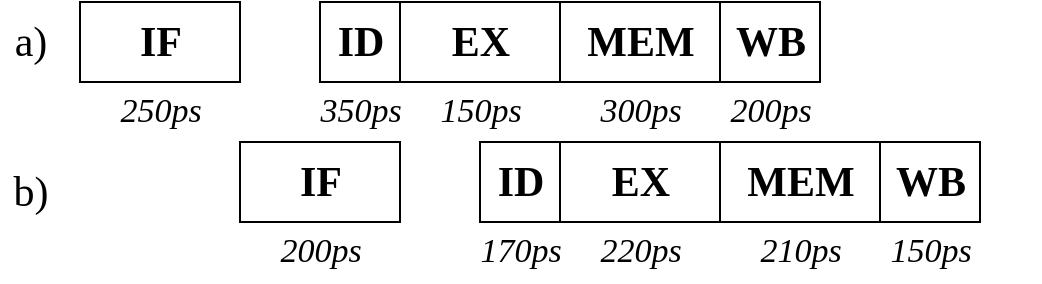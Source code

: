 <mxfile version="14.4.3" type="device"><diagram id="sYBgOib89V_mhC7ocUDW" name="Página-1"><mxGraphModel dx="911" dy="816" grid="1" gridSize="10" guides="1" tooltips="1" connect="1" arrows="1" fold="1" page="1" pageScale="1" pageWidth="827" pageHeight="1169" math="0" shadow="0"><root><mxCell id="0"/><mxCell id="1" parent="0"/><mxCell id="BY_oLs_ausWKVx5cG-Tk-23" value="a)" style="text;html=1;align=center;verticalAlign=middle;resizable=0;points=[];autosize=1;fontSize=21;fontFamily=Times New Roman;" vertex="1" parent="1"><mxGeometry x="60" y="215" width="30" height="30" as="geometry"/></mxCell><mxCell id="BY_oLs_ausWKVx5cG-Tk-24" value="b)" style="text;html=1;align=center;verticalAlign=middle;resizable=0;points=[];autosize=1;fontSize=21;fontFamily=Times New Roman;" vertex="1" parent="1"><mxGeometry x="60" y="290" width="30" height="30" as="geometry"/></mxCell><mxCell id="BY_oLs_ausWKVx5cG-Tk-37" value="" style="group" vertex="1" connectable="0" parent="1"><mxGeometry x="100" y="210" width="80" height="70" as="geometry"/></mxCell><mxCell id="BY_oLs_ausWKVx5cG-Tk-1" value="IF" style="verticalLabelPosition=middle;verticalAlign=middle;html=1;shape=mxgraph.basic.rect;fillColor2=none;strokeWidth=1;size=20;indent=5;labelPosition=center;align=center;fontStyle=1;fontFamily=Times New Roman;fontSize=21;" vertex="1" parent="BY_oLs_ausWKVx5cG-Tk-37"><mxGeometry width="80" height="40" as="geometry"/></mxCell><mxCell id="BY_oLs_ausWKVx5cG-Tk-25" value="250ps" style="text;html=1;align=center;verticalAlign=middle;resizable=0;points=[];autosize=1;fontSize=17;fontFamily=Times New Roman;fontStyle=2" vertex="1" parent="BY_oLs_ausWKVx5cG-Tk-37"><mxGeometry x="10" y="40" width="60" height="30" as="geometry"/></mxCell><mxCell id="BY_oLs_ausWKVx5cG-Tk-39" value="" style="group" vertex="1" connectable="0" parent="1"><mxGeometry x="260" y="210" width="80" height="70" as="geometry"/></mxCell><mxCell id="BY_oLs_ausWKVx5cG-Tk-3" value="EX" style="verticalLabelPosition=middle;verticalAlign=middle;html=1;shape=mxgraph.basic.rect;fillColor2=none;strokeWidth=1;size=20;indent=5;labelPosition=center;align=center;fontStyle=1;fontFamily=Times New Roman;fontSize=21;" vertex="1" parent="BY_oLs_ausWKVx5cG-Tk-39"><mxGeometry width="80" height="40" as="geometry"/></mxCell><mxCell id="BY_oLs_ausWKVx5cG-Tk-27" value="150ps" style="text;html=1;align=center;verticalAlign=middle;resizable=0;points=[];autosize=1;fontSize=17;fontFamily=Times New Roman;fontStyle=2" vertex="1" parent="BY_oLs_ausWKVx5cG-Tk-39"><mxGeometry x="10" y="40" width="60" height="30" as="geometry"/></mxCell><mxCell id="BY_oLs_ausWKVx5cG-Tk-40" value="" style="group" vertex="1" connectable="0" parent="1"><mxGeometry x="340" y="210" width="80" height="70" as="geometry"/></mxCell><mxCell id="BY_oLs_ausWKVx5cG-Tk-4" value="MEM" style="verticalLabelPosition=middle;verticalAlign=middle;html=1;shape=mxgraph.basic.rect;fillColor2=none;strokeWidth=1;size=20;indent=5;labelPosition=center;align=center;fontStyle=1;fontFamily=Times New Roman;fontSize=21;" vertex="1" parent="BY_oLs_ausWKVx5cG-Tk-40"><mxGeometry width="80" height="40" as="geometry"/></mxCell><mxCell id="BY_oLs_ausWKVx5cG-Tk-28" value="300ps&lt;span style=&quot;color: rgba(0 , 0 , 0 , 0) ; font-family: monospace ; font-size: 0px ; font-style: normal&quot;&gt;%3CmxGraphModel%3E%3Croot%3E%3CmxCell%20id%3D%220%22%2F%3E%3CmxCell%20id%3D%221%22%20parent%3D%220%22%2F%3E%3CmxCell%20id%3D%222%22%20value%3D%22150ps%22%20style%3D%22text%3Bhtml%3D1%3Balign%3Dcenter%3BverticalAlign%3Dmiddle%3Bresizable%3D0%3Bpoints%3D%5B%5D%3Bautosize%3D1%3BfontSize%3D17%3BfontFamily%3DTimes%20New%20Roman%3BfontStyle%3D2%22%20vertex%3D%221%22%20parent%3D%221%22%3E%3CmxGeometry%20x%3D%22270%22%20y%3D%22250%22%20width%3D%2260%22%20height%3D%2230%22%20as%3D%22geometry%22%2F%3E%3C%2FmxCell%3E%3C%2Froot%3E%3C%2FmxGraphModel%3E&lt;/span&gt;" style="text;html=1;align=center;verticalAlign=middle;resizable=0;points=[];autosize=1;fontSize=17;fontFamily=Times New Roman;fontStyle=2" vertex="1" parent="BY_oLs_ausWKVx5cG-Tk-40"><mxGeometry x="10" y="40" width="60" height="30" as="geometry"/></mxCell><mxCell id="BY_oLs_ausWKVx5cG-Tk-41" value="" style="group" vertex="1" connectable="0" parent="1"><mxGeometry x="420" y="210" width="80" height="70" as="geometry"/></mxCell><mxCell id="BY_oLs_ausWKVx5cG-Tk-5" value="WB" style="verticalLabelPosition=middle;verticalAlign=middle;html=1;shape=mxgraph.basic.rect;fillColor2=none;strokeWidth=1;size=20;indent=5;labelPosition=center;align=center;fontStyle=1;fontFamily=Times New Roman;fontSize=21;" vertex="1" parent="BY_oLs_ausWKVx5cG-Tk-41"><mxGeometry width="50" height="40" as="geometry"/></mxCell><mxCell id="BY_oLs_ausWKVx5cG-Tk-29" value="200ps" style="text;html=1;align=center;verticalAlign=middle;resizable=0;points=[];autosize=1;fontSize=17;fontFamily=Times New Roman;fontStyle=2" vertex="1" parent="BY_oLs_ausWKVx5cG-Tk-41"><mxGeometry x="-5" y="40" width="60" height="30" as="geometry"/></mxCell><mxCell id="BY_oLs_ausWKVx5cG-Tk-42" value="" style="group;verticalAlign=middle;" vertex="1" connectable="0" parent="1"><mxGeometry x="180" y="280" width="80" height="70" as="geometry"/></mxCell><mxCell id="BY_oLs_ausWKVx5cG-Tk-6" value="IF" style="verticalLabelPosition=middle;verticalAlign=middle;html=1;shape=mxgraph.basic.rect;fillColor2=none;strokeWidth=1;size=20;indent=5;labelPosition=center;align=center;fontStyle=1;fontFamily=Times New Roman;fontSize=21;" vertex="1" parent="BY_oLs_ausWKVx5cG-Tk-42"><mxGeometry width="80" height="40" as="geometry"/></mxCell><mxCell id="BY_oLs_ausWKVx5cG-Tk-30" value="200ps" style="text;html=1;align=center;verticalAlign=middle;resizable=0;points=[];autosize=1;fontSize=17;fontFamily=Times New Roman;fontStyle=2" vertex="1" parent="BY_oLs_ausWKVx5cG-Tk-42"><mxGeometry x="10" y="40" width="60" height="30" as="geometry"/></mxCell><mxCell id="BY_oLs_ausWKVx5cG-Tk-44" value="" style="group" vertex="1" connectable="0" parent="1"><mxGeometry x="340" y="280" width="80" height="70" as="geometry"/></mxCell><mxCell id="BY_oLs_ausWKVx5cG-Tk-8" value="EX" style="verticalLabelPosition=middle;verticalAlign=middle;html=1;shape=mxgraph.basic.rect;fillColor2=none;strokeWidth=1;size=20;indent=5;labelPosition=center;align=center;fontStyle=1;fontFamily=Times New Roman;fontSize=21;" vertex="1" parent="BY_oLs_ausWKVx5cG-Tk-44"><mxGeometry width="80" height="40" as="geometry"/></mxCell><mxCell id="BY_oLs_ausWKVx5cG-Tk-32" value="220ps" style="text;html=1;align=center;verticalAlign=middle;resizable=0;points=[];autosize=1;fontSize=17;fontFamily=Times New Roman;fontStyle=2" vertex="1" parent="BY_oLs_ausWKVx5cG-Tk-44"><mxGeometry x="10" y="40" width="60" height="30" as="geometry"/></mxCell><mxCell id="BY_oLs_ausWKVx5cG-Tk-45" value="" style="group" vertex="1" connectable="0" parent="1"><mxGeometry x="420" y="280" width="80" height="70" as="geometry"/></mxCell><mxCell id="BY_oLs_ausWKVx5cG-Tk-9" value="MEM" style="verticalLabelPosition=middle;verticalAlign=middle;html=1;shape=mxgraph.basic.rect;fillColor2=none;strokeWidth=1;size=20;indent=5;labelPosition=center;align=center;fontStyle=1;fontFamily=Times New Roman;fontSize=21;" vertex="1" parent="BY_oLs_ausWKVx5cG-Tk-45"><mxGeometry width="80" height="40" as="geometry"/></mxCell><mxCell id="BY_oLs_ausWKVx5cG-Tk-33" value="210ps" style="text;html=1;align=center;verticalAlign=middle;resizable=0;points=[];autosize=1;fontSize=17;fontFamily=Times New Roman;fontStyle=2" vertex="1" parent="BY_oLs_ausWKVx5cG-Tk-45"><mxGeometry x="10" y="40" width="60" height="30" as="geometry"/></mxCell><mxCell id="BY_oLs_ausWKVx5cG-Tk-46" value="" style="group" vertex="1" connectable="0" parent="1"><mxGeometry x="500" y="280" width="80" height="70" as="geometry"/></mxCell><mxCell id="BY_oLs_ausWKVx5cG-Tk-10" value="WB" style="verticalLabelPosition=middle;verticalAlign=middle;html=1;shape=mxgraph.basic.rect;fillColor2=none;strokeWidth=1;size=20;indent=5;labelPosition=center;align=center;fontStyle=1;fontFamily=Times New Roman;fontSize=21;" vertex="1" parent="BY_oLs_ausWKVx5cG-Tk-46"><mxGeometry width="50" height="40" as="geometry"/></mxCell><mxCell id="BY_oLs_ausWKVx5cG-Tk-34" value="150ps" style="text;html=1;align=center;verticalAlign=middle;resizable=0;points=[];autosize=1;fontSize=17;fontFamily=Times New Roman;fontStyle=2" vertex="1" parent="BY_oLs_ausWKVx5cG-Tk-46"><mxGeometry x="-5" y="40" width="60" height="30" as="geometry"/></mxCell><mxCell id="BY_oLs_ausWKVx5cG-Tk-47" value="" style="group" vertex="1" connectable="0" parent="1"><mxGeometry x="210" y="210" width="60" height="70" as="geometry"/></mxCell><mxCell id="BY_oLs_ausWKVx5cG-Tk-2" value="ID" style="verticalLabelPosition=middle;verticalAlign=middle;html=1;shape=mxgraph.basic.rect;fillColor2=none;strokeWidth=1;size=20;indent=5;labelPosition=center;align=center;fontStyle=1;fontFamily=Times New Roman;fontSize=21;" vertex="1" parent="BY_oLs_ausWKVx5cG-Tk-47"><mxGeometry x="10" width="40" height="40" as="geometry"/></mxCell><mxCell id="BY_oLs_ausWKVx5cG-Tk-26" value="350ps" style="text;html=1;align=center;verticalAlign=middle;resizable=0;points=[];autosize=1;fontSize=17;fontFamily=Times New Roman;fontStyle=2" vertex="1" parent="BY_oLs_ausWKVx5cG-Tk-47"><mxGeometry y="40" width="60" height="30" as="geometry"/></mxCell><mxCell id="BY_oLs_ausWKVx5cG-Tk-48" value="" style="group" vertex="1" connectable="0" parent="1"><mxGeometry x="290" y="280" width="60" height="70" as="geometry"/></mxCell><mxCell id="BY_oLs_ausWKVx5cG-Tk-7" value="ID" style="verticalLabelPosition=middle;verticalAlign=middle;html=1;shape=mxgraph.basic.rect;fillColor2=none;strokeWidth=1;size=20;indent=5;labelPosition=center;align=center;fontStyle=1;fontFamily=Times New Roman;fontSize=21;" vertex="1" parent="BY_oLs_ausWKVx5cG-Tk-48"><mxGeometry x="10" width="40" height="40" as="geometry"/></mxCell><mxCell id="BY_oLs_ausWKVx5cG-Tk-31" value="170ps" style="text;html=1;align=center;verticalAlign=middle;resizable=0;points=[];autosize=1;fontSize=17;fontFamily=Times New Roman;fontStyle=2" vertex="1" parent="BY_oLs_ausWKVx5cG-Tk-48"><mxGeometry y="40" width="60" height="30" as="geometry"/></mxCell></root></mxGraphModel></diagram></mxfile>
